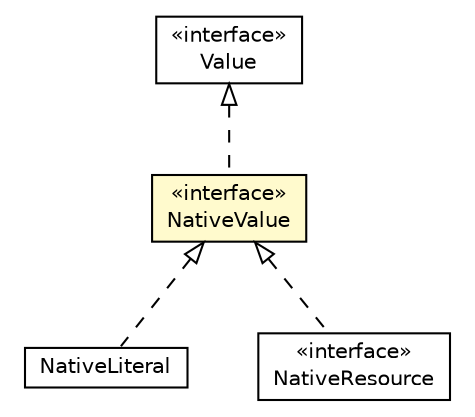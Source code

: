 #!/usr/local/bin/dot
#
# Class diagram 
# Generated by UMLGraph version R5_6-24-gf6e263 (http://www.umlgraph.org/)
#

digraph G {
	edge [fontname="Helvetica",fontsize=10,labelfontname="Helvetica",labelfontsize=10];
	node [fontname="Helvetica",fontsize=10,shape=plaintext];
	nodesep=0.25;
	ranksep=0.5;
	// org.universAAL.context.rdf4j.sail.model.NativeLiteral
	c4516 [label=<<table title="org.universAAL.context.rdf4j.sail.model.NativeLiteral" border="0" cellborder="1" cellspacing="0" cellpadding="2" port="p" href="./NativeLiteral.html">
		<tr><td><table border="0" cellspacing="0" cellpadding="1">
<tr><td align="center" balign="center"> NativeLiteral </td></tr>
		</table></td></tr>
		</table>>, URL="./NativeLiteral.html", fontname="Helvetica", fontcolor="black", fontsize=10.0];
	// org.universAAL.context.rdf4j.sail.model.NativeValue
	c4517 [label=<<table title="org.universAAL.context.rdf4j.sail.model.NativeValue" border="0" cellborder="1" cellspacing="0" cellpadding="2" port="p" bgcolor="lemonChiffon" href="./NativeValue.html">
		<tr><td><table border="0" cellspacing="0" cellpadding="1">
<tr><td align="center" balign="center"> &#171;interface&#187; </td></tr>
<tr><td align="center" balign="center"> NativeValue </td></tr>
		</table></td></tr>
		</table>>, URL="./NativeValue.html", fontname="Helvetica", fontcolor="black", fontsize=10.0];
	// org.universAAL.context.rdf4j.sail.model.NativeResource
	c4519 [label=<<table title="org.universAAL.context.rdf4j.sail.model.NativeResource" border="0" cellborder="1" cellspacing="0" cellpadding="2" port="p" href="./NativeResource.html">
		<tr><td><table border="0" cellspacing="0" cellpadding="1">
<tr><td align="center" balign="center"> &#171;interface&#187; </td></tr>
<tr><td align="center" balign="center"> NativeResource </td></tr>
		</table></td></tr>
		</table>>, URL="./NativeResource.html", fontname="Helvetica", fontcolor="black", fontsize=10.0];
	//org.universAAL.context.rdf4j.sail.model.NativeLiteral implements org.universAAL.context.rdf4j.sail.model.NativeValue
	c4517:p -> c4516:p [dir=back,arrowtail=empty,style=dashed];
	//org.universAAL.context.rdf4j.sail.model.NativeValue implements org.eclipse.rdf4j.model.Value
	c4562:p -> c4517:p [dir=back,arrowtail=empty,style=dashed];
	//org.universAAL.context.rdf4j.sail.model.NativeResource implements org.universAAL.context.rdf4j.sail.model.NativeValue
	c4517:p -> c4519:p [dir=back,arrowtail=empty,style=dashed];
	// org.eclipse.rdf4j.model.Value
	c4562 [label=<<table title="org.eclipse.rdf4j.model.Value" border="0" cellborder="1" cellspacing="0" cellpadding="2" port="p" href="http://java.sun.com/j2se/1.4.2/docs/api/org/eclipse/rdf4j/model/Value.html">
		<tr><td><table border="0" cellspacing="0" cellpadding="1">
<tr><td align="center" balign="center"> &#171;interface&#187; </td></tr>
<tr><td align="center" balign="center"> Value </td></tr>
		</table></td></tr>
		</table>>, URL="http://java.sun.com/j2se/1.4.2/docs/api/org/eclipse/rdf4j/model/Value.html", fontname="Helvetica", fontcolor="black", fontsize=10.0];
}

